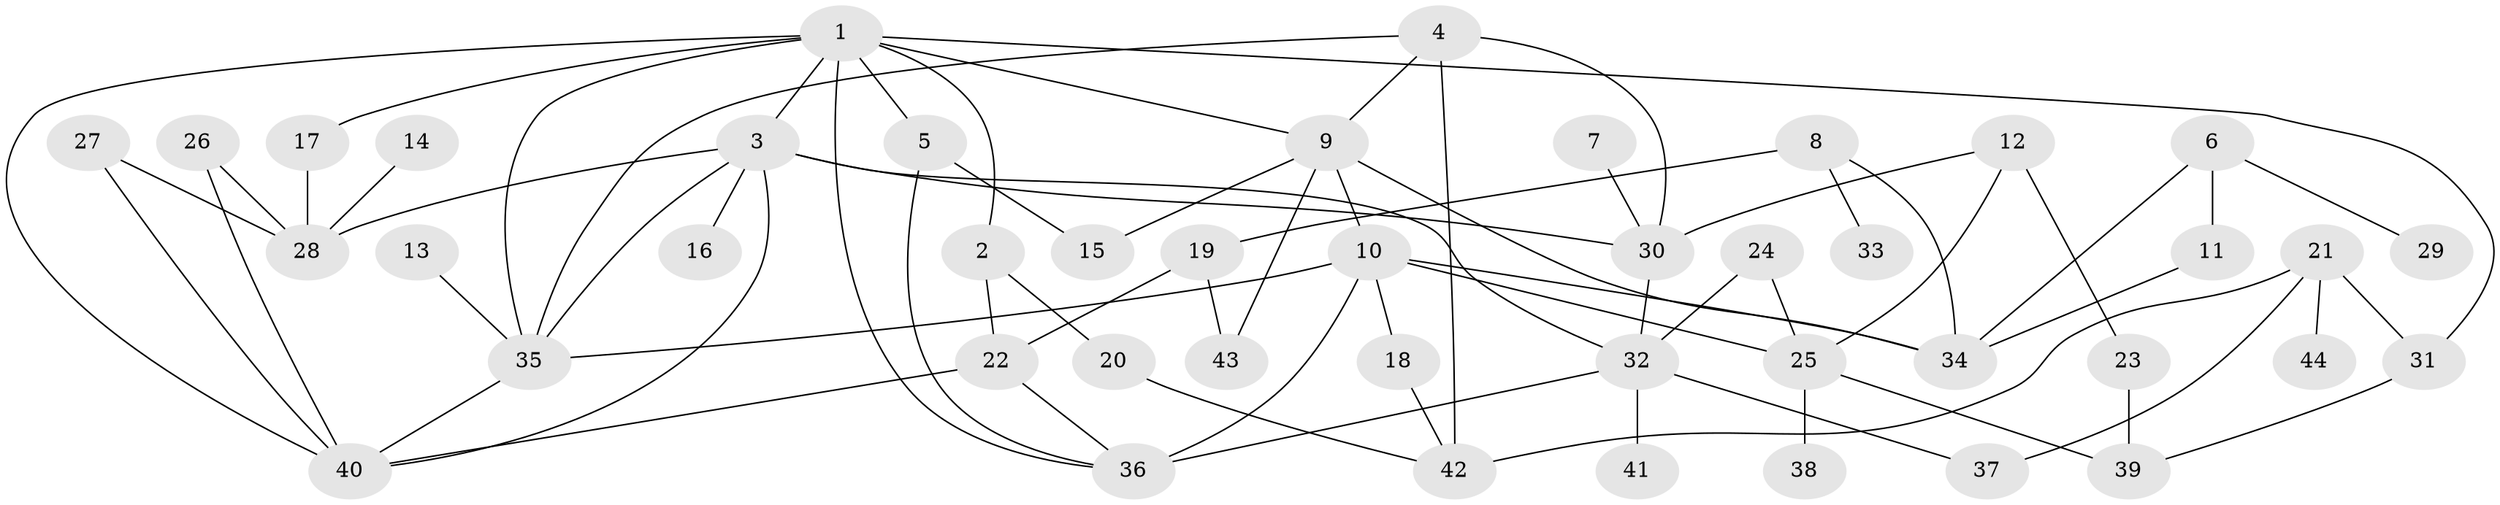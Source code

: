 // original degree distribution, {6: 0.022988505747126436, 4: 0.11494252873563218, 5: 0.09195402298850575, 3: 0.21839080459770116, 7: 0.011494252873563218, 2: 0.27586206896551724, 1: 0.25287356321839083, 8: 0.011494252873563218}
// Generated by graph-tools (version 1.1) at 2025/25/03/09/25 03:25:25]
// undirected, 44 vertices, 71 edges
graph export_dot {
graph [start="1"]
  node [color=gray90,style=filled];
  1;
  2;
  3;
  4;
  5;
  6;
  7;
  8;
  9;
  10;
  11;
  12;
  13;
  14;
  15;
  16;
  17;
  18;
  19;
  20;
  21;
  22;
  23;
  24;
  25;
  26;
  27;
  28;
  29;
  30;
  31;
  32;
  33;
  34;
  35;
  36;
  37;
  38;
  39;
  40;
  41;
  42;
  43;
  44;
  1 -- 2 [weight=1.0];
  1 -- 3 [weight=1.0];
  1 -- 5 [weight=1.0];
  1 -- 9 [weight=1.0];
  1 -- 17 [weight=1.0];
  1 -- 31 [weight=1.0];
  1 -- 35 [weight=1.0];
  1 -- 36 [weight=1.0];
  1 -- 40 [weight=1.0];
  2 -- 20 [weight=1.0];
  2 -- 22 [weight=1.0];
  3 -- 16 [weight=1.0];
  3 -- 28 [weight=1.0];
  3 -- 30 [weight=1.0];
  3 -- 32 [weight=1.0];
  3 -- 35 [weight=1.0];
  3 -- 40 [weight=1.0];
  4 -- 9 [weight=1.0];
  4 -- 30 [weight=1.0];
  4 -- 35 [weight=1.0];
  4 -- 42 [weight=1.0];
  5 -- 15 [weight=1.0];
  5 -- 36 [weight=1.0];
  6 -- 11 [weight=1.0];
  6 -- 29 [weight=1.0];
  6 -- 34 [weight=1.0];
  7 -- 30 [weight=1.0];
  8 -- 19 [weight=2.0];
  8 -- 33 [weight=1.0];
  8 -- 34 [weight=1.0];
  9 -- 10 [weight=1.0];
  9 -- 15 [weight=1.0];
  9 -- 34 [weight=1.0];
  9 -- 43 [weight=1.0];
  10 -- 18 [weight=1.0];
  10 -- 25 [weight=1.0];
  10 -- 34 [weight=1.0];
  10 -- 35 [weight=1.0];
  10 -- 36 [weight=1.0];
  11 -- 34 [weight=1.0];
  12 -- 23 [weight=1.0];
  12 -- 25 [weight=1.0];
  12 -- 30 [weight=1.0];
  13 -- 35 [weight=1.0];
  14 -- 28 [weight=1.0];
  17 -- 28 [weight=1.0];
  18 -- 42 [weight=1.0];
  19 -- 22 [weight=1.0];
  19 -- 43 [weight=1.0];
  20 -- 42 [weight=1.0];
  21 -- 31 [weight=1.0];
  21 -- 37 [weight=1.0];
  21 -- 42 [weight=1.0];
  21 -- 44 [weight=1.0];
  22 -- 36 [weight=1.0];
  22 -- 40 [weight=1.0];
  23 -- 39 [weight=1.0];
  24 -- 25 [weight=1.0];
  24 -- 32 [weight=1.0];
  25 -- 38 [weight=1.0];
  25 -- 39 [weight=1.0];
  26 -- 28 [weight=1.0];
  26 -- 40 [weight=1.0];
  27 -- 28 [weight=1.0];
  27 -- 40 [weight=1.0];
  30 -- 32 [weight=1.0];
  31 -- 39 [weight=1.0];
  32 -- 36 [weight=2.0];
  32 -- 37 [weight=1.0];
  32 -- 41 [weight=2.0];
  35 -- 40 [weight=1.0];
}
